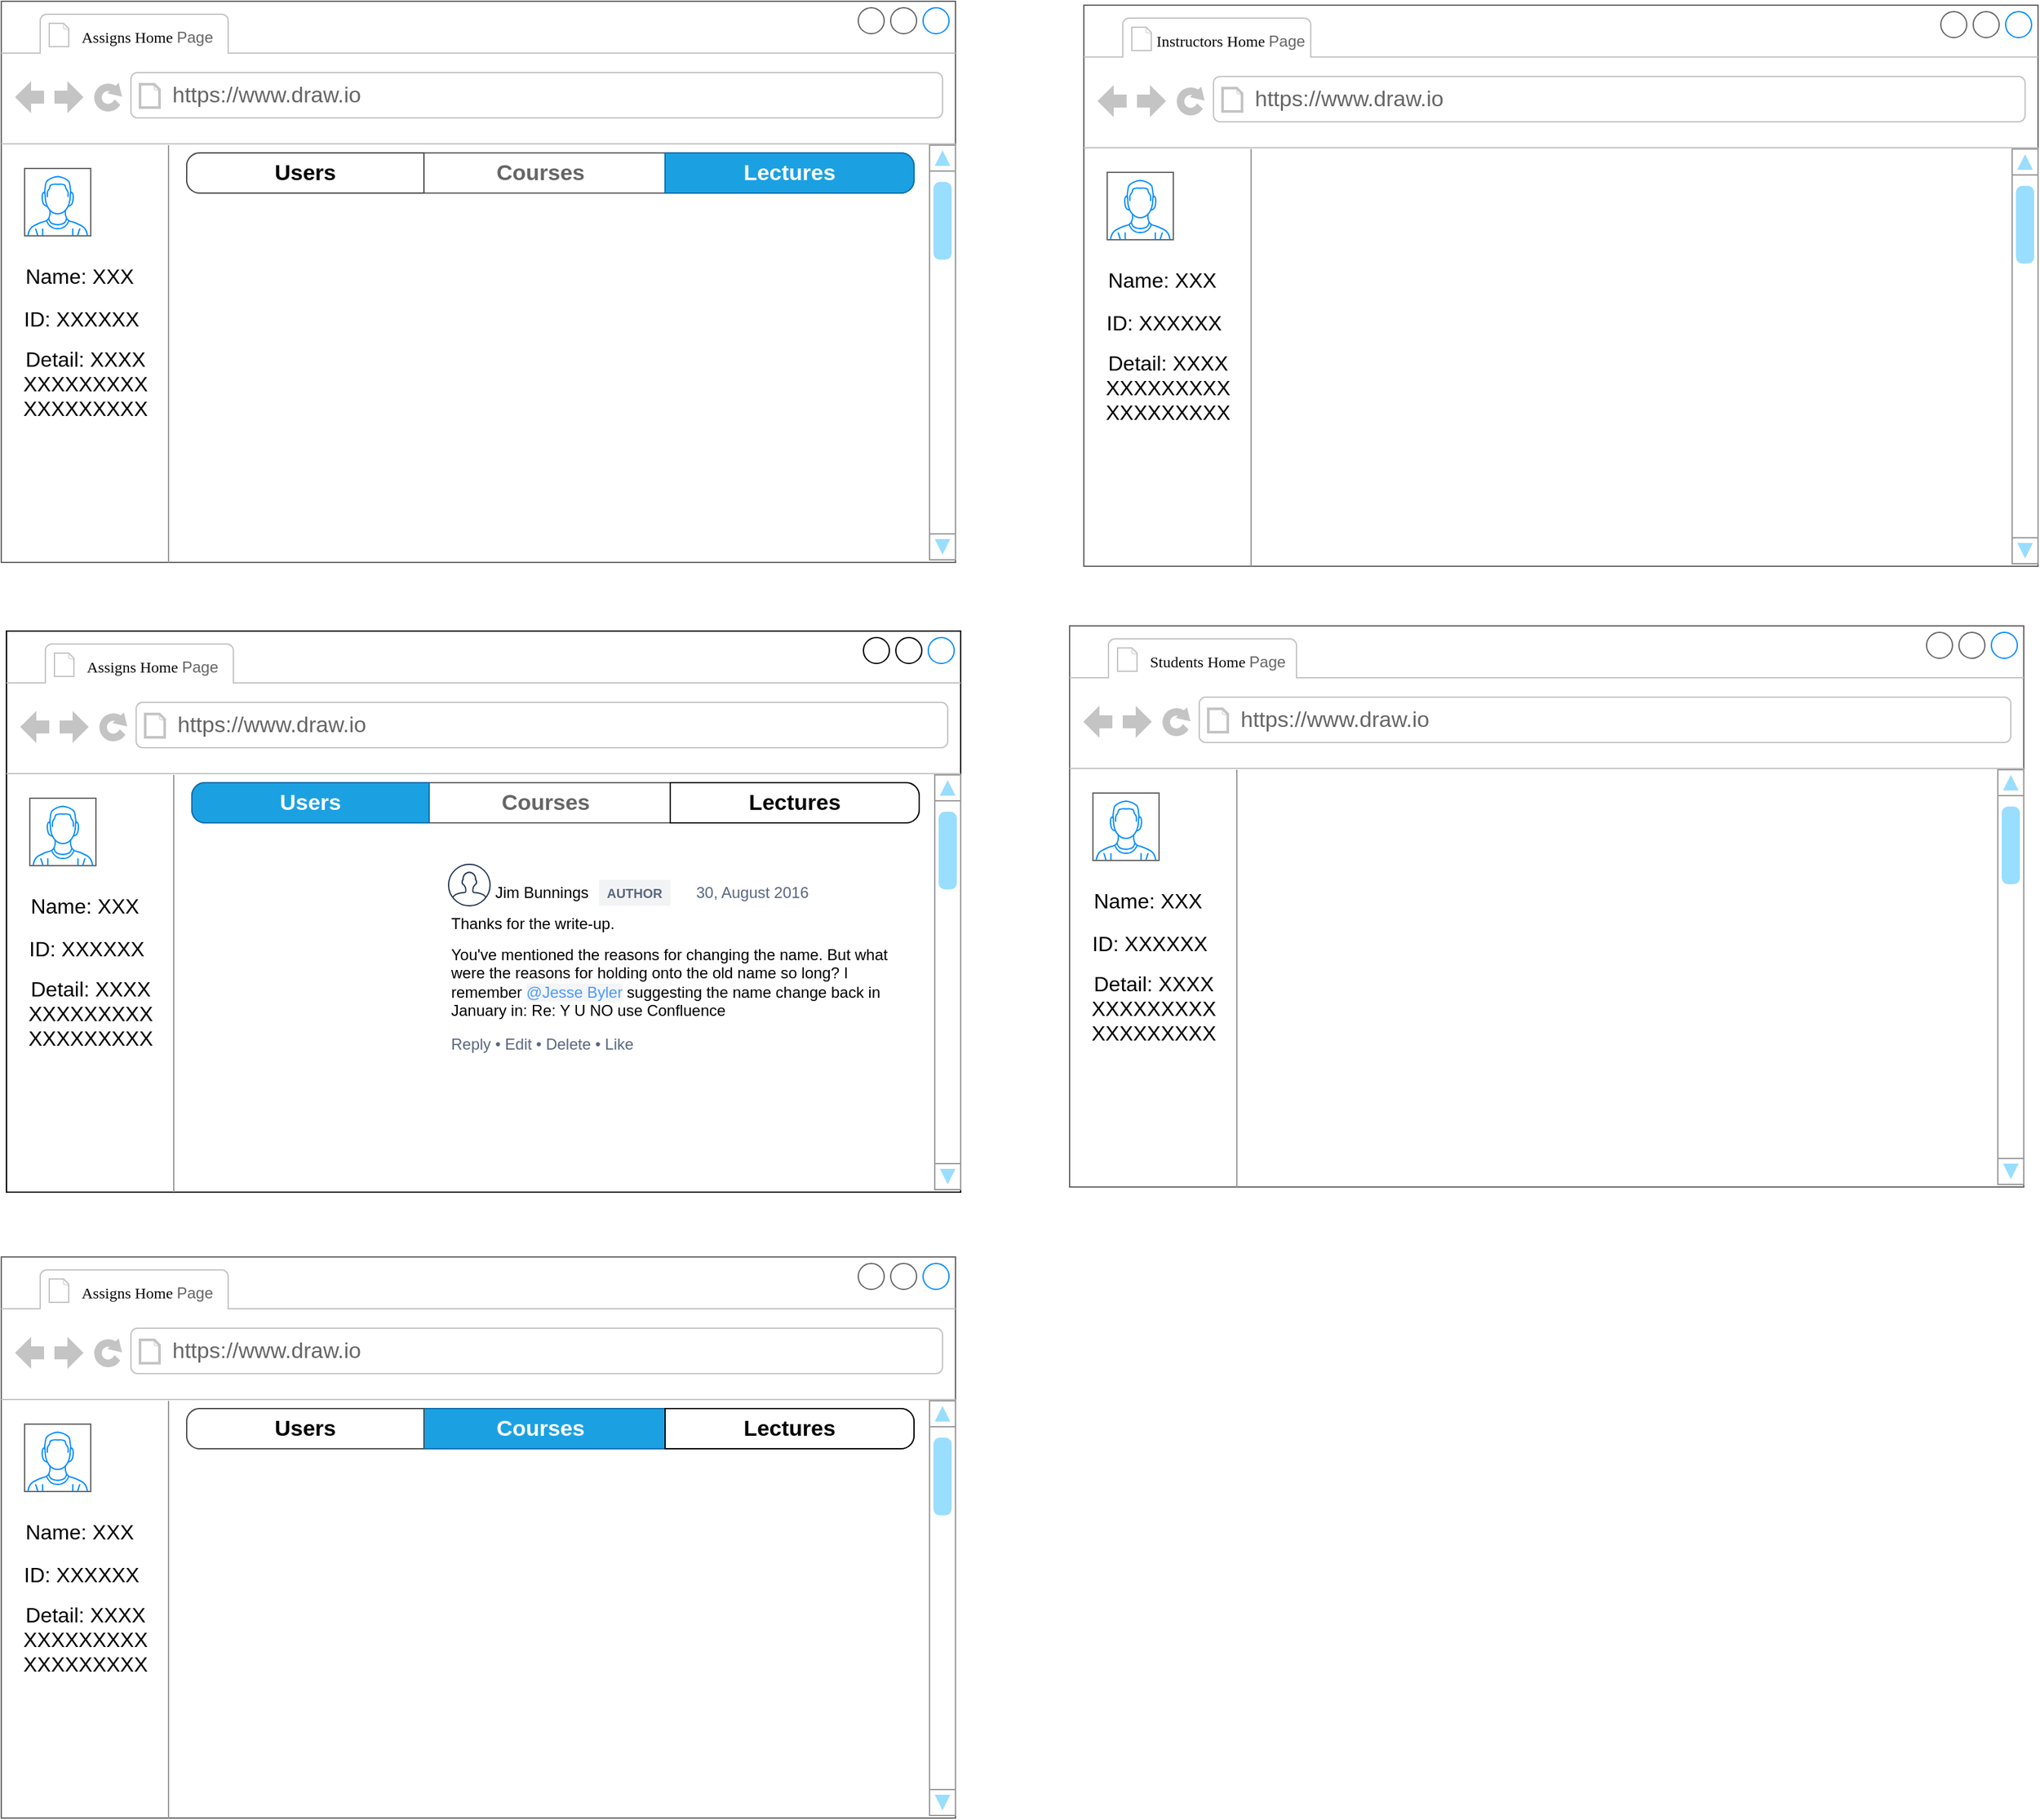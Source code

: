 <mxfile version="24.1.0" type="github">
  <diagram name="第 1 页" id="_mK1rpeInKig8EZD3MZd">
    <mxGraphModel dx="1289" dy="1136" grid="0" gridSize="10" guides="1" tooltips="1" connect="1" arrows="1" fold="1" page="0" pageScale="1" pageWidth="827" pageHeight="1169" math="0" shadow="0">
      <root>
        <mxCell id="0" />
        <mxCell id="1" parent="0" />
        <mxCell id="ZrGJoh0EI-ShpoaBizYV-5" value="" style="strokeWidth=1;shadow=0;dashed=0;align=center;html=1;shape=mxgraph.mockup.containers.browserWindow;rSize=0;strokeColor=#666666;strokeColor2=#008cff;strokeColor3=#c4c4c4;mainText=,;recursiveResize=0;" parent="1" vertex="1">
          <mxGeometry x="-182" y="-20" width="736" height="433" as="geometry" />
        </mxCell>
        <mxCell id="ZrGJoh0EI-ShpoaBizYV-6" value="&lt;font style=&quot;font-size: 12px;&quot;&gt;&lt;span style=&quot;background-color: initial;&quot;&gt;&lt;span style=&quot;font-family: 宋体;&quot; class=&quot;15&quot;&gt;&lt;font color=&quot;#080808&quot; style=&quot;font-size: 12px;&quot; face=&quot;Times New Roman&quot;&gt;Assigns Home&amp;nbsp;&lt;/font&gt;&lt;/span&gt;&lt;/span&gt;Page&amp;nbsp;&lt;/font&gt;" style="strokeWidth=1;shadow=0;dashed=0;align=center;html=1;shape=mxgraph.mockup.containers.anchor;fontSize=17;fontColor=#666666;align=left;whiteSpace=wrap;" parent="ZrGJoh0EI-ShpoaBizYV-5" vertex="1">
          <mxGeometry x="60" y="14" width="224" height="26" as="geometry" />
        </mxCell>
        <mxCell id="ZrGJoh0EI-ShpoaBizYV-7" value="https://www.draw.io" style="strokeWidth=1;shadow=0;dashed=0;align=center;html=1;shape=mxgraph.mockup.containers.anchor;rSize=0;fontSize=17;fontColor=#666666;align=left;" parent="ZrGJoh0EI-ShpoaBizYV-5" vertex="1">
          <mxGeometry x="130" y="60" width="250" height="26" as="geometry" />
        </mxCell>
        <mxCell id="ZrGJoh0EI-ShpoaBizYV-10" value="" style="verticalLabelPosition=bottom;shadow=0;dashed=0;align=center;html=1;verticalAlign=top;strokeWidth=1;shape=mxgraph.mockup.containers.userMale;strokeColor=#666666;strokeColor2=#008cff;" parent="ZrGJoh0EI-ShpoaBizYV-5" vertex="1">
          <mxGeometry x="18" y="129" width="51" height="52" as="geometry" />
        </mxCell>
        <mxCell id="ZrGJoh0EI-ShpoaBizYV-11" value="" style="verticalLabelPosition=bottom;shadow=0;dashed=0;align=center;html=1;verticalAlign=top;strokeWidth=1;shape=mxgraph.mockup.markup.line;strokeColor=#999999;direction=north;" parent="ZrGJoh0EI-ShpoaBizYV-5" vertex="1">
          <mxGeometry x="119" y="111" width="20" height="322" as="geometry" />
        </mxCell>
        <mxCell id="ZrGJoh0EI-ShpoaBizYV-12" value="" style="verticalLabelPosition=bottom;shadow=0;dashed=0;align=center;html=1;verticalAlign=top;strokeWidth=1;shape=mxgraph.mockup.navigation.scrollBar;strokeColor=#999999;barPos=96.171;fillColor2=#99ddff;strokeColor2=none;direction=north;" parent="ZrGJoh0EI-ShpoaBizYV-5" vertex="1">
          <mxGeometry x="716" y="111" width="20" height="320" as="geometry" />
        </mxCell>
        <mxCell id="ZrGJoh0EI-ShpoaBizYV-13" value="Name: XXX" style="text;strokeColor=none;fillColor=none;html=1;align=center;verticalAlign=middle;whiteSpace=wrap;rounded=0;fontSize=16;" parent="ZrGJoh0EI-ShpoaBizYV-5" vertex="1">
          <mxGeometry x="2" y="197" width="117" height="30" as="geometry" />
        </mxCell>
        <mxCell id="ZrGJoh0EI-ShpoaBizYV-14" value="ID: XXXXXX" style="text;strokeColor=none;fillColor=none;html=1;align=center;verticalAlign=middle;whiteSpace=wrap;rounded=0;fontSize=16;" parent="ZrGJoh0EI-ShpoaBizYV-5" vertex="1">
          <mxGeometry x="8" y="230" width="108" height="30" as="geometry" />
        </mxCell>
        <mxCell id="ZrGJoh0EI-ShpoaBizYV-16" value="Detail: XXXX&lt;div&gt;XXXXX&lt;span style=&quot;background-color: initial;&quot;&gt;X&lt;/span&gt;&lt;span style=&quot;background-color: initial;&quot;&gt;X&lt;/span&gt;&lt;span style=&quot;background-color: initial;&quot;&gt;XX&lt;/span&gt;&lt;/div&gt;&lt;div&gt;&lt;span style=&quot;background-color: initial;&quot;&gt;XXXXXXXXX&lt;/span&gt;&lt;/div&gt;" style="text;strokeColor=none;fillColor=none;html=1;align=center;verticalAlign=middle;whiteSpace=wrap;rounded=0;fontSize=16;" parent="ZrGJoh0EI-ShpoaBizYV-5" vertex="1">
          <mxGeometry x="8" y="264" width="114" height="62" as="geometry" />
        </mxCell>
        <mxCell id="BWHUOpJET-gqt2DuxPi3-20" value="" style="strokeWidth=1;shadow=0;dashed=0;align=center;html=1;shape=mxgraph.mockup.rrect;rSize=10;fillColor=#ffffff;strokeColor=#666666;" vertex="1" parent="ZrGJoh0EI-ShpoaBizYV-5">
          <mxGeometry x="143" y="117" width="561" height="31" as="geometry" />
        </mxCell>
        <mxCell id="BWHUOpJET-gqt2DuxPi3-21" value="Courses" style="strokeColor=inherit;fillColor=inherit;gradientColor=inherit;strokeWidth=1;shadow=0;dashed=0;align=center;html=1;shape=mxgraph.mockup.rrect;rSize=0;fontSize=17;fontColor=#666666;fontStyle=1;resizeHeight=1;whiteSpace=wrap;" vertex="1" parent="BWHUOpJET-gqt2DuxPi3-20">
          <mxGeometry width="192" height="31" relative="1" as="geometry">
            <mxPoint x="177" as="offset" />
          </mxGeometry>
        </mxCell>
        <mxCell id="BWHUOpJET-gqt2DuxPi3-23" value="Lectures" style="strokeColor=#006EAF;fillColor=#1ba1e2;strokeWidth=1;shadow=0;dashed=0;align=center;html=1;shape=mxgraph.mockup.rightButton;rSize=10;fontSize=17;fontColor=#ffffff;fontStyle=1;resizeHeight=1;whiteSpace=wrap;" vertex="1" parent="BWHUOpJET-gqt2DuxPi3-20">
          <mxGeometry x="1" width="192" height="31" relative="1" as="geometry">
            <mxPoint x="-192" as="offset" />
          </mxGeometry>
        </mxCell>
        <mxCell id="BWHUOpJET-gqt2DuxPi3-24" value="&lt;font color=&quot;#000000&quot;&gt;Users&lt;/font&gt;" style="strokeWidth=1;shadow=0;dashed=0;align=center;html=1;shape=mxgraph.mockup.leftButton;rSize=10;fontSize=17;fontColor=#ffffff;fontStyle=1;fillColor=#FFFFFF;strokeColor=#4D4D4D;resizeHeight=1;whiteSpace=wrap;" vertex="1" parent="BWHUOpJET-gqt2DuxPi3-20">
          <mxGeometry width="183" height="31" relative="1" as="geometry" />
        </mxCell>
        <mxCell id="BWHUOpJET-gqt2DuxPi3-1" value="" style="strokeWidth=1;shadow=0;dashed=0;align=center;html=1;shape=mxgraph.mockup.containers.browserWindow;rSize=0;strokeColor=#666666;strokeColor2=#008cff;strokeColor3=#c4c4c4;mainText=,;recursiveResize=0;" vertex="1" parent="1">
          <mxGeometry x="642" y="462" width="736" height="433" as="geometry" />
        </mxCell>
        <mxCell id="BWHUOpJET-gqt2DuxPi3-2" value="&lt;font style=&quot;font-size: 12px;&quot;&gt;&lt;span style=&quot;background-color: initial;&quot;&gt;&lt;span style=&quot;font-family: 宋体;&quot; class=&quot;15&quot;&gt;&lt;font color=&quot;#080808&quot; style=&quot;font-size: 12px;&quot; face=&quot;Times New Roman&quot;&gt;Students Home&amp;nbsp;&lt;/font&gt;&lt;/span&gt;&lt;/span&gt;Page&amp;nbsp;&lt;/font&gt;" style="strokeWidth=1;shadow=0;dashed=0;align=center;html=1;shape=mxgraph.mockup.containers.anchor;fontSize=17;fontColor=#666666;align=left;whiteSpace=wrap;" vertex="1" parent="BWHUOpJET-gqt2DuxPi3-1">
          <mxGeometry x="60" y="14" width="224" height="26" as="geometry" />
        </mxCell>
        <mxCell id="BWHUOpJET-gqt2DuxPi3-3" value="https://www.draw.io" style="strokeWidth=1;shadow=0;dashed=0;align=center;html=1;shape=mxgraph.mockup.containers.anchor;rSize=0;fontSize=17;fontColor=#666666;align=left;" vertex="1" parent="BWHUOpJET-gqt2DuxPi3-1">
          <mxGeometry x="130" y="60" width="250" height="26" as="geometry" />
        </mxCell>
        <mxCell id="BWHUOpJET-gqt2DuxPi3-4" value="" style="verticalLabelPosition=bottom;shadow=0;dashed=0;align=center;html=1;verticalAlign=top;strokeWidth=1;shape=mxgraph.mockup.containers.userMale;strokeColor=#666666;strokeColor2=#008cff;" vertex="1" parent="BWHUOpJET-gqt2DuxPi3-1">
          <mxGeometry x="18" y="129" width="51" height="52" as="geometry" />
        </mxCell>
        <mxCell id="BWHUOpJET-gqt2DuxPi3-5" value="" style="verticalLabelPosition=bottom;shadow=0;dashed=0;align=center;html=1;verticalAlign=top;strokeWidth=1;shape=mxgraph.mockup.markup.line;strokeColor=#999999;direction=north;" vertex="1" parent="BWHUOpJET-gqt2DuxPi3-1">
          <mxGeometry x="119" y="111" width="20" height="322" as="geometry" />
        </mxCell>
        <mxCell id="BWHUOpJET-gqt2DuxPi3-6" value="" style="verticalLabelPosition=bottom;shadow=0;dashed=0;align=center;html=1;verticalAlign=top;strokeWidth=1;shape=mxgraph.mockup.navigation.scrollBar;strokeColor=#999999;barPos=96.171;fillColor2=#99ddff;strokeColor2=none;direction=north;" vertex="1" parent="BWHUOpJET-gqt2DuxPi3-1">
          <mxGeometry x="716" y="111" width="20" height="320" as="geometry" />
        </mxCell>
        <mxCell id="BWHUOpJET-gqt2DuxPi3-7" value="Name: XXX" style="text;strokeColor=none;fillColor=none;html=1;align=center;verticalAlign=middle;whiteSpace=wrap;rounded=0;fontSize=16;" vertex="1" parent="BWHUOpJET-gqt2DuxPi3-1">
          <mxGeometry x="2" y="197" width="117" height="30" as="geometry" />
        </mxCell>
        <mxCell id="BWHUOpJET-gqt2DuxPi3-8" value="ID: XXXXXX" style="text;strokeColor=none;fillColor=none;html=1;align=center;verticalAlign=middle;whiteSpace=wrap;rounded=0;fontSize=16;" vertex="1" parent="BWHUOpJET-gqt2DuxPi3-1">
          <mxGeometry x="8" y="230" width="108" height="30" as="geometry" />
        </mxCell>
        <mxCell id="BWHUOpJET-gqt2DuxPi3-9" value="Detail: XXXX&lt;div&gt;XXXXX&lt;span style=&quot;background-color: initial;&quot;&gt;X&lt;/span&gt;&lt;span style=&quot;background-color: initial;&quot;&gt;X&lt;/span&gt;&lt;span style=&quot;background-color: initial;&quot;&gt;XX&lt;/span&gt;&lt;/div&gt;&lt;div&gt;&lt;span style=&quot;background-color: initial;&quot;&gt;XXXXXXXXX&lt;/span&gt;&lt;/div&gt;" style="text;strokeColor=none;fillColor=none;html=1;align=center;verticalAlign=middle;whiteSpace=wrap;rounded=0;fontSize=16;" vertex="1" parent="BWHUOpJET-gqt2DuxPi3-1">
          <mxGeometry x="8" y="264" width="114" height="62" as="geometry" />
        </mxCell>
        <mxCell id="BWHUOpJET-gqt2DuxPi3-10" value="" style="strokeWidth=1;shadow=0;dashed=0;align=center;html=1;shape=mxgraph.mockup.containers.browserWindow;rSize=0;strokeColor=#666666;strokeColor2=#008cff;strokeColor3=#c4c4c4;mainText=,;recursiveResize=0;" vertex="1" parent="1">
          <mxGeometry x="653" y="-17" width="736" height="433" as="geometry" />
        </mxCell>
        <mxCell id="BWHUOpJET-gqt2DuxPi3-11" value="&lt;font style=&quot;font-size: 12px;&quot;&gt;&lt;span style=&quot;background-color: initial;&quot;&gt;&lt;span style=&quot;font-family: 宋体;&quot; class=&quot;15&quot;&gt;&lt;font color=&quot;#080808&quot; style=&quot;font-size: 12px;&quot; face=&quot;Times New Roman&quot;&gt;Instructors Home&amp;nbsp;&lt;/font&gt;&lt;/span&gt;&lt;/span&gt;Page&amp;nbsp;&lt;/font&gt;" style="strokeWidth=1;shadow=0;dashed=0;align=center;html=1;shape=mxgraph.mockup.containers.anchor;fontSize=17;fontColor=#666666;align=left;whiteSpace=wrap;" vertex="1" parent="BWHUOpJET-gqt2DuxPi3-10">
          <mxGeometry x="54" y="14" width="224" height="26" as="geometry" />
        </mxCell>
        <mxCell id="BWHUOpJET-gqt2DuxPi3-12" value="https://www.draw.io" style="strokeWidth=1;shadow=0;dashed=0;align=center;html=1;shape=mxgraph.mockup.containers.anchor;rSize=0;fontSize=17;fontColor=#666666;align=left;" vertex="1" parent="BWHUOpJET-gqt2DuxPi3-10">
          <mxGeometry x="130" y="60" width="250" height="26" as="geometry" />
        </mxCell>
        <mxCell id="BWHUOpJET-gqt2DuxPi3-13" value="" style="verticalLabelPosition=bottom;shadow=0;dashed=0;align=center;html=1;verticalAlign=top;strokeWidth=1;shape=mxgraph.mockup.containers.userMale;strokeColor=#666666;strokeColor2=#008cff;" vertex="1" parent="BWHUOpJET-gqt2DuxPi3-10">
          <mxGeometry x="18" y="129" width="51" height="52" as="geometry" />
        </mxCell>
        <mxCell id="BWHUOpJET-gqt2DuxPi3-14" value="" style="verticalLabelPosition=bottom;shadow=0;dashed=0;align=center;html=1;verticalAlign=top;strokeWidth=1;shape=mxgraph.mockup.markup.line;strokeColor=#999999;direction=north;" vertex="1" parent="BWHUOpJET-gqt2DuxPi3-10">
          <mxGeometry x="119" y="111" width="20" height="322" as="geometry" />
        </mxCell>
        <mxCell id="BWHUOpJET-gqt2DuxPi3-15" value="" style="verticalLabelPosition=bottom;shadow=0;dashed=0;align=center;html=1;verticalAlign=top;strokeWidth=1;shape=mxgraph.mockup.navigation.scrollBar;strokeColor=#999999;barPos=96.171;fillColor2=#99ddff;strokeColor2=none;direction=north;" vertex="1" parent="BWHUOpJET-gqt2DuxPi3-10">
          <mxGeometry x="716" y="111" width="20" height="320" as="geometry" />
        </mxCell>
        <mxCell id="BWHUOpJET-gqt2DuxPi3-16" value="Name: XXX" style="text;strokeColor=none;fillColor=none;html=1;align=center;verticalAlign=middle;whiteSpace=wrap;rounded=0;fontSize=16;" vertex="1" parent="BWHUOpJET-gqt2DuxPi3-10">
          <mxGeometry x="2" y="197" width="117" height="30" as="geometry" />
        </mxCell>
        <mxCell id="BWHUOpJET-gqt2DuxPi3-17" value="ID: XXXXXX" style="text;strokeColor=none;fillColor=none;html=1;align=center;verticalAlign=middle;whiteSpace=wrap;rounded=0;fontSize=16;" vertex="1" parent="BWHUOpJET-gqt2DuxPi3-10">
          <mxGeometry x="8" y="230" width="108" height="30" as="geometry" />
        </mxCell>
        <mxCell id="BWHUOpJET-gqt2DuxPi3-18" value="Detail: XXXX&lt;div&gt;XXXXX&lt;span style=&quot;background-color: initial;&quot;&gt;X&lt;/span&gt;&lt;span style=&quot;background-color: initial;&quot;&gt;X&lt;/span&gt;&lt;span style=&quot;background-color: initial;&quot;&gt;XX&lt;/span&gt;&lt;/div&gt;&lt;div&gt;&lt;span style=&quot;background-color: initial;&quot;&gt;XXXXXXXXX&lt;/span&gt;&lt;/div&gt;" style="text;strokeColor=none;fillColor=none;html=1;align=center;verticalAlign=middle;whiteSpace=wrap;rounded=0;fontSize=16;" vertex="1" parent="BWHUOpJET-gqt2DuxPi3-10">
          <mxGeometry x="8" y="264" width="114" height="62" as="geometry" />
        </mxCell>
        <mxCell id="BWHUOpJET-gqt2DuxPi3-41" value="" style="strokeWidth=1;shadow=0;dashed=0;align=center;html=1;shape=mxgraph.mockup.containers.browserWindow;rSize=0;strokeColor2=#008cff;strokeColor3=#c4c4c4;mainText=,;recursiveResize=0;" vertex="1" parent="1">
          <mxGeometry x="-178" y="466" width="736" height="433" as="geometry" />
        </mxCell>
        <mxCell id="BWHUOpJET-gqt2DuxPi3-42" value="&lt;font style=&quot;font-size: 12px;&quot;&gt;&lt;span style=&quot;background-color: initial;&quot;&gt;&lt;span style=&quot;font-family: 宋体;&quot; class=&quot;15&quot;&gt;&lt;font color=&quot;#080808&quot; style=&quot;font-size: 12px;&quot; face=&quot;Times New Roman&quot;&gt;Assigns Home&amp;nbsp;&lt;/font&gt;&lt;/span&gt;&lt;/span&gt;Page&amp;nbsp;&lt;/font&gt;" style="strokeWidth=1;shadow=0;dashed=0;align=center;html=1;shape=mxgraph.mockup.containers.anchor;fontSize=17;fontColor=#666666;align=left;whiteSpace=wrap;" vertex="1" parent="BWHUOpJET-gqt2DuxPi3-41">
          <mxGeometry x="60" y="14" width="224" height="26" as="geometry" />
        </mxCell>
        <mxCell id="BWHUOpJET-gqt2DuxPi3-43" value="https://www.draw.io" style="strokeWidth=1;shadow=0;dashed=0;align=center;html=1;shape=mxgraph.mockup.containers.anchor;rSize=0;fontSize=17;fontColor=#666666;align=left;" vertex="1" parent="BWHUOpJET-gqt2DuxPi3-41">
          <mxGeometry x="130" y="60" width="250" height="26" as="geometry" />
        </mxCell>
        <mxCell id="BWHUOpJET-gqt2DuxPi3-44" value="" style="verticalLabelPosition=bottom;shadow=0;dashed=0;align=center;html=1;verticalAlign=top;strokeWidth=1;shape=mxgraph.mockup.containers.userMale;strokeColor=#666666;strokeColor2=#008cff;" vertex="1" parent="BWHUOpJET-gqt2DuxPi3-41">
          <mxGeometry x="18" y="129" width="51" height="52" as="geometry" />
        </mxCell>
        <mxCell id="BWHUOpJET-gqt2DuxPi3-45" value="" style="verticalLabelPosition=bottom;shadow=0;dashed=0;align=center;html=1;verticalAlign=top;strokeWidth=1;shape=mxgraph.mockup.markup.line;strokeColor=#999999;direction=north;" vertex="1" parent="BWHUOpJET-gqt2DuxPi3-41">
          <mxGeometry x="119" y="111" width="20" height="322" as="geometry" />
        </mxCell>
        <mxCell id="BWHUOpJET-gqt2DuxPi3-46" value="" style="verticalLabelPosition=bottom;shadow=0;dashed=0;align=center;html=1;verticalAlign=top;strokeWidth=1;shape=mxgraph.mockup.navigation.scrollBar;strokeColor=#999999;barPos=96.171;fillColor2=#99ddff;strokeColor2=none;direction=north;" vertex="1" parent="BWHUOpJET-gqt2DuxPi3-41">
          <mxGeometry x="716" y="111" width="20" height="320" as="geometry" />
        </mxCell>
        <mxCell id="BWHUOpJET-gqt2DuxPi3-47" value="Name: XXX" style="text;strokeColor=none;fillColor=none;html=1;align=center;verticalAlign=middle;whiteSpace=wrap;rounded=0;fontSize=16;" vertex="1" parent="BWHUOpJET-gqt2DuxPi3-41">
          <mxGeometry x="2" y="197" width="117" height="30" as="geometry" />
        </mxCell>
        <mxCell id="BWHUOpJET-gqt2DuxPi3-48" value="ID: XXXXXX" style="text;strokeColor=none;fillColor=none;html=1;align=center;verticalAlign=middle;whiteSpace=wrap;rounded=0;fontSize=16;" vertex="1" parent="BWHUOpJET-gqt2DuxPi3-41">
          <mxGeometry x="8" y="230" width="108" height="30" as="geometry" />
        </mxCell>
        <mxCell id="BWHUOpJET-gqt2DuxPi3-49" value="Detail: XXXX&lt;div&gt;XXXXX&lt;span style=&quot;background-color: initial;&quot;&gt;X&lt;/span&gt;&lt;span style=&quot;background-color: initial;&quot;&gt;X&lt;/span&gt;&lt;span style=&quot;background-color: initial;&quot;&gt;XX&lt;/span&gt;&lt;/div&gt;&lt;div&gt;&lt;span style=&quot;background-color: initial;&quot;&gt;XXXXXXXXX&lt;/span&gt;&lt;/div&gt;" style="text;strokeColor=none;fillColor=none;html=1;align=center;verticalAlign=middle;whiteSpace=wrap;rounded=0;fontSize=16;" vertex="1" parent="BWHUOpJET-gqt2DuxPi3-41">
          <mxGeometry x="8" y="264" width="114" height="62" as="geometry" />
        </mxCell>
        <mxCell id="BWHUOpJET-gqt2DuxPi3-50" value="" style="strokeWidth=1;shadow=0;dashed=0;align=center;html=1;shape=mxgraph.mockup.rrect;rSize=10;fillColor=#ffffff;strokeColor=#666666;" vertex="1" parent="BWHUOpJET-gqt2DuxPi3-41">
          <mxGeometry x="143" y="117" width="561" height="31" as="geometry" />
        </mxCell>
        <mxCell id="BWHUOpJET-gqt2DuxPi3-51" value="Courses" style="strokeColor=inherit;fillColor=inherit;gradientColor=inherit;strokeWidth=1;shadow=0;dashed=0;align=center;html=1;shape=mxgraph.mockup.rrect;rSize=0;fontSize=17;fontColor=#666666;fontStyle=1;resizeHeight=1;whiteSpace=wrap;" vertex="1" parent="BWHUOpJET-gqt2DuxPi3-50">
          <mxGeometry width="192" height="31" relative="1" as="geometry">
            <mxPoint x="177" as="offset" />
          </mxGeometry>
        </mxCell>
        <mxCell id="BWHUOpJET-gqt2DuxPi3-52" value="Lectures" style="strokeWidth=1;shadow=0;dashed=0;align=center;html=1;shape=mxgraph.mockup.rightButton;rSize=10;fontSize=17;fontStyle=1;resizeHeight=1;whiteSpace=wrap;" vertex="1" parent="BWHUOpJET-gqt2DuxPi3-50">
          <mxGeometry x="1" width="192" height="31" relative="1" as="geometry">
            <mxPoint x="-192" as="offset" />
          </mxGeometry>
        </mxCell>
        <mxCell id="BWHUOpJET-gqt2DuxPi3-53" value="Users" style="strokeWidth=1;shadow=0;dashed=0;align=center;html=1;shape=mxgraph.mockup.leftButton;rSize=10;fontSize=17;fontColor=#ffffff;fontStyle=1;fillColor=#1ba1e2;strokeColor=#006EAF;resizeHeight=1;whiteSpace=wrap;" vertex="1" parent="BWHUOpJET-gqt2DuxPi3-50">
          <mxGeometry width="183" height="31" relative="1" as="geometry" />
        </mxCell>
        <mxCell id="BWHUOpJET-gqt2DuxPi3-74" value="" style="shape=mxgraph.ios7.icons.user;fillColor=#ffffff;strokeColor=#253858" vertex="1" parent="BWHUOpJET-gqt2DuxPi3-41">
          <mxGeometry x="341" y="180" width="32" height="32" as="geometry" />
        </mxCell>
        <mxCell id="BWHUOpJET-gqt2DuxPi3-75" value="Jim Bunnings" style="html=1;fillColor=none;strokeColor=none;fontSize=12;align=left;fontColor=#000000;whiteSpace=wrap" vertex="1" parent="BWHUOpJET-gqt2DuxPi3-41">
          <mxGeometry x="375" y="192" width="90" height="20" as="geometry" />
        </mxCell>
        <mxCell id="BWHUOpJET-gqt2DuxPi3-76" value="AUTHOR" style="rounded=1;arcSize=5;fillColor=#F2F3F5;strokeColor=none;fontColor=#596780;align=center;verticalAlign=middle;whiteSpace=wrap;fontSize=10;fontStyle=1;html=1" vertex="1" parent="BWHUOpJET-gqt2DuxPi3-41">
          <mxGeometry x="457" y="192" width="55" height="20" as="geometry" />
        </mxCell>
        <mxCell id="BWHUOpJET-gqt2DuxPi3-77" value="30, August 2016" style="html=1;fillColor=none;strokeColor=none;fontSize=12;align=left;fontColor=#596780;whiteSpace=wrap" vertex="1" parent="BWHUOpJET-gqt2DuxPi3-41">
          <mxGeometry x="530" y="192" width="110" height="20" as="geometry" />
        </mxCell>
        <mxCell id="BWHUOpJET-gqt2DuxPi3-78" value="Thanks for the write-up." style="html=1;fillColor=none;strokeColor=none;fontSize=12;align=left;fontColor=#000000;whiteSpace=wrap" vertex="1" parent="BWHUOpJET-gqt2DuxPi3-41">
          <mxGeometry x="341" y="216" width="240" height="20" as="geometry" />
        </mxCell>
        <mxCell id="BWHUOpJET-gqt2DuxPi3-79" value="You&amp;apos;ve mentioned the reasons for changing the name. But what were the reasons for holding onto the old name so long? I remember &lt;font color=&quot;#4c9aff&quot; style=&quot;background-color: rgb(244 , 245 , 247)&quot;&gt;@Jesse Byler&lt;/font&gt; suggesting the name change back in January in: Re: Y U NO use Confluence" style="html=1;fillColor=none;strokeColor=none;fontSize=12;align=left;fontColor=#000000;whiteSpace=wrap;verticalAlign=top" vertex="1" parent="BWHUOpJET-gqt2DuxPi3-41">
          <mxGeometry x="341" y="236" width="358" height="55" as="geometry" />
        </mxCell>
        <mxCell id="BWHUOpJET-gqt2DuxPi3-80" value="Reply &amp;#8226; Edit &amp;#8226; Delete &amp;#8226; Like" style="html=1;fillColor=none;strokeColor=none;fontSize=12;align=left;fontColor=#596780;whiteSpace=wrap" vertex="1" parent="BWHUOpJET-gqt2DuxPi3-41">
          <mxGeometry x="341" y="309" width="240" height="20" as="geometry" />
        </mxCell>
        <mxCell id="BWHUOpJET-gqt2DuxPi3-81" style="edgeStyle=none;curved=1;rounded=0;orthogonalLoop=1;jettySize=auto;html=1;exitX=0.25;exitY=1;exitDx=0;exitDy=0;fontSize=12;startSize=8;endSize=8;" edge="1" parent="BWHUOpJET-gqt2DuxPi3-41" source="BWHUOpJET-gqt2DuxPi3-75" target="BWHUOpJET-gqt2DuxPi3-75">
          <mxGeometry relative="1" as="geometry" />
        </mxCell>
        <mxCell id="BWHUOpJET-gqt2DuxPi3-54" value="" style="strokeWidth=1;shadow=0;dashed=0;align=center;html=1;shape=mxgraph.mockup.containers.browserWindow;rSize=0;strokeColor=#666666;strokeColor2=#008cff;strokeColor3=#c4c4c4;mainText=,;recursiveResize=0;" vertex="1" parent="1">
          <mxGeometry x="-182" y="949" width="736" height="433" as="geometry" />
        </mxCell>
        <mxCell id="BWHUOpJET-gqt2DuxPi3-55" value="&lt;font style=&quot;font-size: 12px;&quot;&gt;&lt;span style=&quot;background-color: initial;&quot;&gt;&lt;span style=&quot;font-family: 宋体;&quot; class=&quot;15&quot;&gt;&lt;font color=&quot;#080808&quot; style=&quot;font-size: 12px;&quot; face=&quot;Times New Roman&quot;&gt;Assigns Home&amp;nbsp;&lt;/font&gt;&lt;/span&gt;&lt;/span&gt;Page&amp;nbsp;&lt;/font&gt;" style="strokeWidth=1;shadow=0;dashed=0;align=center;html=1;shape=mxgraph.mockup.containers.anchor;fontSize=17;fontColor=#666666;align=left;whiteSpace=wrap;" vertex="1" parent="BWHUOpJET-gqt2DuxPi3-54">
          <mxGeometry x="60" y="14" width="224" height="26" as="geometry" />
        </mxCell>
        <mxCell id="BWHUOpJET-gqt2DuxPi3-56" value="https://www.draw.io" style="strokeWidth=1;shadow=0;dashed=0;align=center;html=1;shape=mxgraph.mockup.containers.anchor;rSize=0;fontSize=17;fontColor=#666666;align=left;" vertex="1" parent="BWHUOpJET-gqt2DuxPi3-54">
          <mxGeometry x="130" y="60" width="250" height="26" as="geometry" />
        </mxCell>
        <mxCell id="BWHUOpJET-gqt2DuxPi3-57" value="" style="verticalLabelPosition=bottom;shadow=0;dashed=0;align=center;html=1;verticalAlign=top;strokeWidth=1;shape=mxgraph.mockup.containers.userMale;strokeColor=#666666;strokeColor2=#008cff;" vertex="1" parent="BWHUOpJET-gqt2DuxPi3-54">
          <mxGeometry x="18" y="129" width="51" height="52" as="geometry" />
        </mxCell>
        <mxCell id="BWHUOpJET-gqt2DuxPi3-58" value="" style="verticalLabelPosition=bottom;shadow=0;dashed=0;align=center;html=1;verticalAlign=top;strokeWidth=1;shape=mxgraph.mockup.markup.line;strokeColor=#999999;direction=north;" vertex="1" parent="BWHUOpJET-gqt2DuxPi3-54">
          <mxGeometry x="119" y="111" width="20" height="322" as="geometry" />
        </mxCell>
        <mxCell id="BWHUOpJET-gqt2DuxPi3-59" value="" style="verticalLabelPosition=bottom;shadow=0;dashed=0;align=center;html=1;verticalAlign=top;strokeWidth=1;shape=mxgraph.mockup.navigation.scrollBar;strokeColor=#999999;barPos=96.171;fillColor2=#99ddff;strokeColor2=none;direction=north;" vertex="1" parent="BWHUOpJET-gqt2DuxPi3-54">
          <mxGeometry x="716" y="111" width="20" height="320" as="geometry" />
        </mxCell>
        <mxCell id="BWHUOpJET-gqt2DuxPi3-60" value="Name: XXX" style="text;strokeColor=none;fillColor=none;html=1;align=center;verticalAlign=middle;whiteSpace=wrap;rounded=0;fontSize=16;" vertex="1" parent="BWHUOpJET-gqt2DuxPi3-54">
          <mxGeometry x="2" y="197" width="117" height="30" as="geometry" />
        </mxCell>
        <mxCell id="BWHUOpJET-gqt2DuxPi3-61" value="ID: XXXXXX" style="text;strokeColor=none;fillColor=none;html=1;align=center;verticalAlign=middle;whiteSpace=wrap;rounded=0;fontSize=16;" vertex="1" parent="BWHUOpJET-gqt2DuxPi3-54">
          <mxGeometry x="8" y="230" width="108" height="30" as="geometry" />
        </mxCell>
        <mxCell id="BWHUOpJET-gqt2DuxPi3-62" value="Detail: XXXX&lt;div&gt;XXXXX&lt;span style=&quot;background-color: initial;&quot;&gt;X&lt;/span&gt;&lt;span style=&quot;background-color: initial;&quot;&gt;X&lt;/span&gt;&lt;span style=&quot;background-color: initial;&quot;&gt;XX&lt;/span&gt;&lt;/div&gt;&lt;div&gt;&lt;span style=&quot;background-color: initial;&quot;&gt;XXXXXXXXX&lt;/span&gt;&lt;/div&gt;" style="text;strokeColor=none;fillColor=none;html=1;align=center;verticalAlign=middle;whiteSpace=wrap;rounded=0;fontSize=16;" vertex="1" parent="BWHUOpJET-gqt2DuxPi3-54">
          <mxGeometry x="8" y="264" width="114" height="62" as="geometry" />
        </mxCell>
        <mxCell id="BWHUOpJET-gqt2DuxPi3-63" value="" style="strokeWidth=1;shadow=0;dashed=0;align=center;html=1;shape=mxgraph.mockup.rrect;rSize=10;fillColor=#ffffff;strokeColor=#666666;" vertex="1" parent="BWHUOpJET-gqt2DuxPi3-54">
          <mxGeometry x="143" y="117" width="561" height="31" as="geometry" />
        </mxCell>
        <mxCell id="BWHUOpJET-gqt2DuxPi3-64" value="Courses" style="strokeColor=#006EAF;fillColor=#1ba1e2;strokeWidth=1;shadow=0;dashed=0;align=center;html=1;shape=mxgraph.mockup.rrect;rSize=0;fontSize=17;fontColor=#ffffff;fontStyle=1;resizeHeight=1;whiteSpace=wrap;" vertex="1" parent="BWHUOpJET-gqt2DuxPi3-63">
          <mxGeometry width="192" height="31" relative="1" as="geometry">
            <mxPoint x="177" as="offset" />
          </mxGeometry>
        </mxCell>
        <mxCell id="BWHUOpJET-gqt2DuxPi3-65" value="Lectures" style="strokeWidth=1;shadow=0;dashed=0;align=center;html=1;shape=mxgraph.mockup.rightButton;rSize=10;fontSize=17;fontStyle=1;resizeHeight=1;whiteSpace=wrap;" vertex="1" parent="BWHUOpJET-gqt2DuxPi3-63">
          <mxGeometry x="1" width="192" height="31" relative="1" as="geometry">
            <mxPoint x="-192" as="offset" />
          </mxGeometry>
        </mxCell>
        <mxCell id="BWHUOpJET-gqt2DuxPi3-66" value="&lt;font color=&quot;#000000&quot;&gt;Users&lt;/font&gt;" style="strokeWidth=1;shadow=0;dashed=0;align=center;html=1;shape=mxgraph.mockup.leftButton;rSize=10;fontSize=17;fontColor=#ffffff;fontStyle=1;fillColor=#FFFFFF;strokeColor=#4D4D4D;resizeHeight=1;whiteSpace=wrap;" vertex="1" parent="BWHUOpJET-gqt2DuxPi3-63">
          <mxGeometry width="183" height="31" relative="1" as="geometry" />
        </mxCell>
      </root>
    </mxGraphModel>
  </diagram>
</mxfile>
